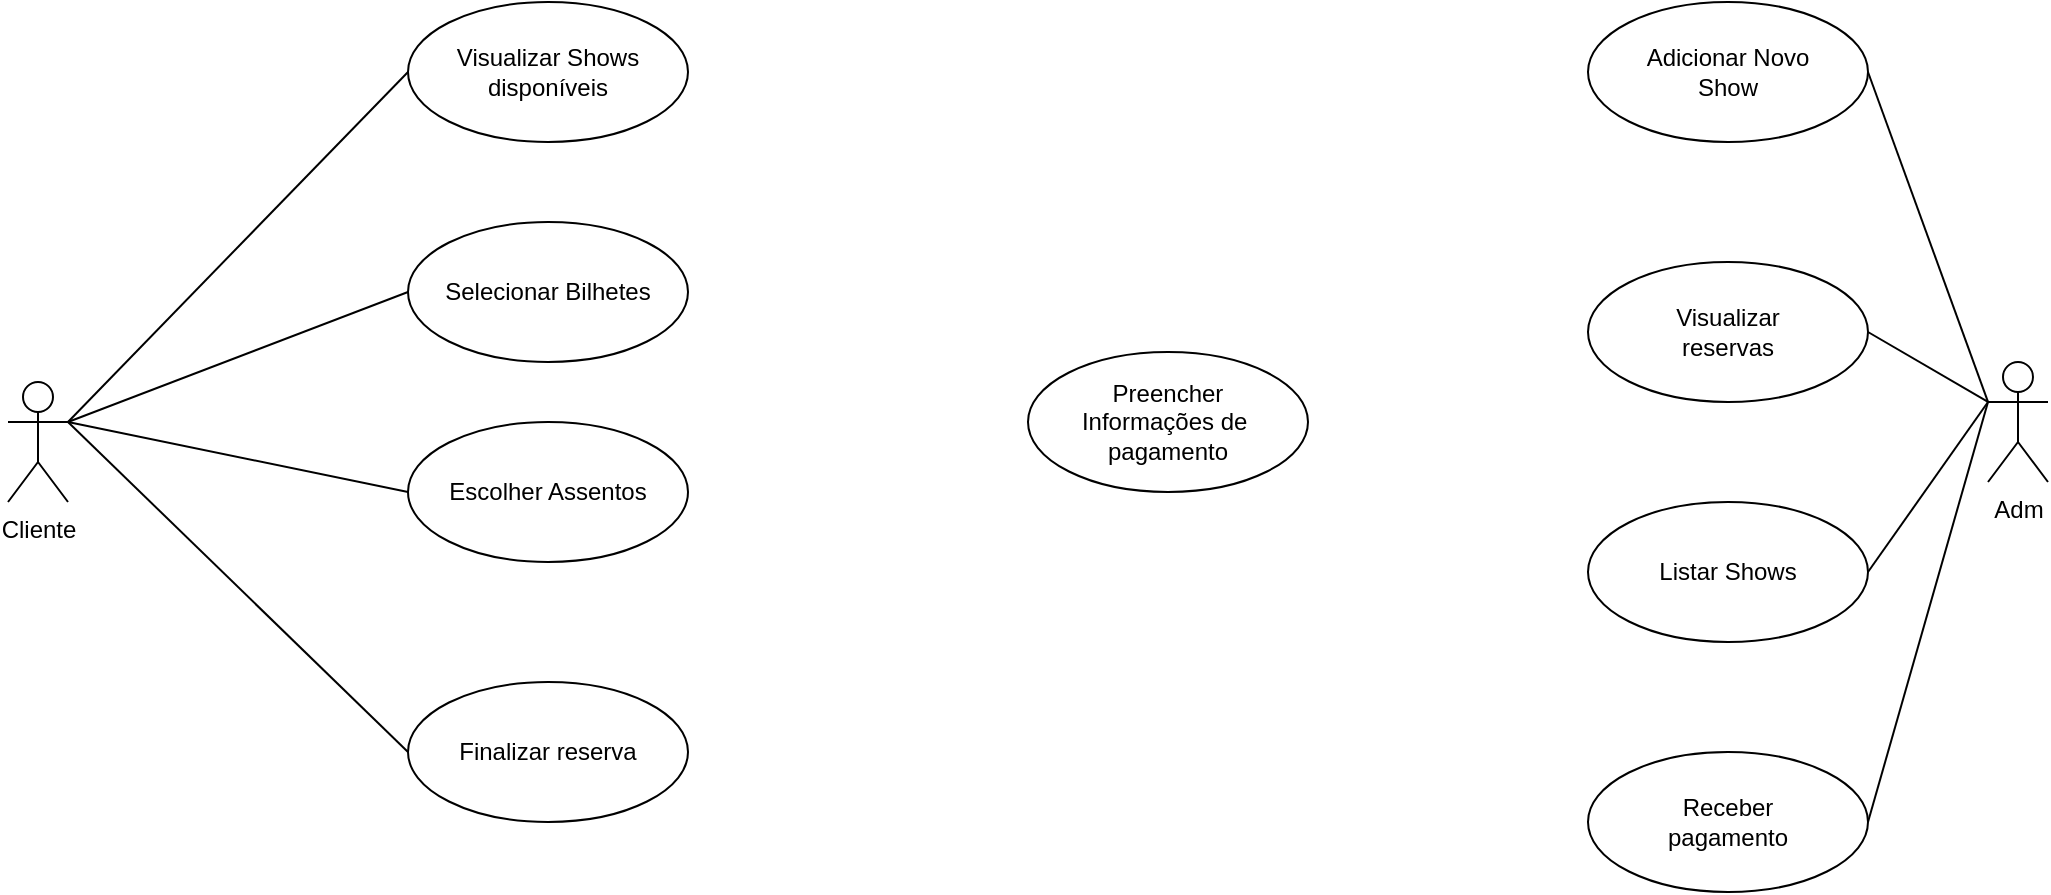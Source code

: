<mxfile version="21.6.9" type="github">
  <diagram name="Página-1" id="OyHrMm_QhPNNxFdXPSwV">
    <mxGraphModel dx="1122" dy="725" grid="1" gridSize="10" guides="1" tooltips="1" connect="1" arrows="1" fold="1" page="1" pageScale="1" pageWidth="827" pageHeight="1169" math="0" shadow="0">
      <root>
        <mxCell id="0" />
        <mxCell id="1" parent="0" />
        <mxCell id="Dy-57VyFhOuvi9j7-4jr-1" value="Cliente" style="shape=umlActor;verticalLabelPosition=bottom;verticalAlign=top;html=1;outlineConnect=0;" vertex="1" parent="1">
          <mxGeometry x="70" y="220" width="30" height="60" as="geometry" />
        </mxCell>
        <mxCell id="Dy-57VyFhOuvi9j7-4jr-2" value="Adm" style="shape=umlActor;verticalLabelPosition=bottom;verticalAlign=top;html=1;outlineConnect=0;" vertex="1" parent="1">
          <mxGeometry x="1060" y="210" width="30" height="60" as="geometry" />
        </mxCell>
        <mxCell id="Dy-57VyFhOuvi9j7-4jr-3" value="Visualizar Shows&lt;br&gt;disponíveis" style="ellipse;whiteSpace=wrap;html=1;" vertex="1" parent="1">
          <mxGeometry x="270" y="30" width="140" height="70" as="geometry" />
        </mxCell>
        <mxCell id="Dy-57VyFhOuvi9j7-4jr-4" value="Selecionar Bilhetes" style="ellipse;whiteSpace=wrap;html=1;" vertex="1" parent="1">
          <mxGeometry x="270" y="140" width="140" height="70" as="geometry" />
        </mxCell>
        <mxCell id="Dy-57VyFhOuvi9j7-4jr-5" value="Escolher Assentos" style="ellipse;whiteSpace=wrap;html=1;" vertex="1" parent="1">
          <mxGeometry x="270" y="240" width="140" height="70" as="geometry" />
        </mxCell>
        <mxCell id="Dy-57VyFhOuvi9j7-4jr-6" value="Finalizar reserva" style="ellipse;whiteSpace=wrap;html=1;" vertex="1" parent="1">
          <mxGeometry x="270" y="370" width="140" height="70" as="geometry" />
        </mxCell>
        <mxCell id="Dy-57VyFhOuvi9j7-4jr-7" value="Adicionar Novo&lt;br&gt;Show" style="ellipse;whiteSpace=wrap;html=1;" vertex="1" parent="1">
          <mxGeometry x="860" y="30" width="140" height="70" as="geometry" />
        </mxCell>
        <mxCell id="Dy-57VyFhOuvi9j7-4jr-8" value="Visualizar&lt;br&gt;reservas" style="ellipse;whiteSpace=wrap;html=1;" vertex="1" parent="1">
          <mxGeometry x="860" y="160" width="140" height="70" as="geometry" />
        </mxCell>
        <mxCell id="Dy-57VyFhOuvi9j7-4jr-11" value="" style="endArrow=none;html=1;rounded=0;exitX=1;exitY=0.333;exitDx=0;exitDy=0;exitPerimeter=0;entryX=0;entryY=0.5;entryDx=0;entryDy=0;" edge="1" parent="1" source="Dy-57VyFhOuvi9j7-4jr-1" target="Dy-57VyFhOuvi9j7-4jr-3">
          <mxGeometry width="50" height="50" relative="1" as="geometry">
            <mxPoint x="120" y="190" as="sourcePoint" />
            <mxPoint x="170" y="140" as="targetPoint" />
          </mxGeometry>
        </mxCell>
        <mxCell id="Dy-57VyFhOuvi9j7-4jr-12" value="" style="endArrow=none;html=1;rounded=0;exitX=1;exitY=0.333;exitDx=0;exitDy=0;exitPerimeter=0;entryX=0;entryY=0.5;entryDx=0;entryDy=0;" edge="1" parent="1" source="Dy-57VyFhOuvi9j7-4jr-1" target="Dy-57VyFhOuvi9j7-4jr-4">
          <mxGeometry width="50" height="50" relative="1" as="geometry">
            <mxPoint x="130" y="200" as="sourcePoint" />
            <mxPoint x="180" y="150" as="targetPoint" />
          </mxGeometry>
        </mxCell>
        <mxCell id="Dy-57VyFhOuvi9j7-4jr-13" value="" style="endArrow=none;html=1;rounded=0;exitX=1;exitY=0.333;exitDx=0;exitDy=0;exitPerimeter=0;entryX=0;entryY=0.5;entryDx=0;entryDy=0;" edge="1" parent="1" source="Dy-57VyFhOuvi9j7-4jr-1" target="Dy-57VyFhOuvi9j7-4jr-5">
          <mxGeometry width="50" height="50" relative="1" as="geometry">
            <mxPoint x="140" y="210" as="sourcePoint" />
            <mxPoint x="190" y="160" as="targetPoint" />
          </mxGeometry>
        </mxCell>
        <mxCell id="Dy-57VyFhOuvi9j7-4jr-14" value="" style="endArrow=none;html=1;rounded=0;exitX=1;exitY=0.333;exitDx=0;exitDy=0;exitPerimeter=0;entryX=0;entryY=0.5;entryDx=0;entryDy=0;" edge="1" parent="1" source="Dy-57VyFhOuvi9j7-4jr-1" target="Dy-57VyFhOuvi9j7-4jr-6">
          <mxGeometry width="50" height="50" relative="1" as="geometry">
            <mxPoint x="150" y="220" as="sourcePoint" />
            <mxPoint x="200" y="170" as="targetPoint" />
          </mxGeometry>
        </mxCell>
        <mxCell id="Dy-57VyFhOuvi9j7-4jr-15" value="" style="endArrow=none;html=1;rounded=0;exitX=1;exitY=0.5;exitDx=0;exitDy=0;entryX=0;entryY=0.333;entryDx=0;entryDy=0;entryPerimeter=0;" edge="1" parent="1" source="Dy-57VyFhOuvi9j7-4jr-7" target="Dy-57VyFhOuvi9j7-4jr-2">
          <mxGeometry width="50" height="50" relative="1" as="geometry">
            <mxPoint x="760" y="680" as="sourcePoint" />
            <mxPoint x="1060" y="240" as="targetPoint" />
          </mxGeometry>
        </mxCell>
        <mxCell id="Dy-57VyFhOuvi9j7-4jr-16" value="" style="endArrow=none;html=1;rounded=0;entryX=0;entryY=0.333;entryDx=0;entryDy=0;entryPerimeter=0;exitX=1;exitY=0.5;exitDx=0;exitDy=0;" edge="1" parent="1" source="Dy-57VyFhOuvi9j7-4jr-8" target="Dy-57VyFhOuvi9j7-4jr-2">
          <mxGeometry width="50" height="50" relative="1" as="geometry">
            <mxPoint x="770" y="690" as="sourcePoint" />
            <mxPoint x="830" y="190" as="targetPoint" />
          </mxGeometry>
        </mxCell>
        <mxCell id="Dy-57VyFhOuvi9j7-4jr-17" value="Listar Shows" style="ellipse;whiteSpace=wrap;html=1;" vertex="1" parent="1">
          <mxGeometry x="860" y="280" width="140" height="70" as="geometry" />
        </mxCell>
        <mxCell id="Dy-57VyFhOuvi9j7-4jr-18" value="Receber&lt;br&gt;pagamento" style="ellipse;whiteSpace=wrap;html=1;" vertex="1" parent="1">
          <mxGeometry x="860" y="405" width="140" height="70" as="geometry" />
        </mxCell>
        <mxCell id="Dy-57VyFhOuvi9j7-4jr-19" value="" style="endArrow=none;html=1;rounded=0;entryX=0;entryY=0.333;entryDx=0;entryDy=0;entryPerimeter=0;exitX=1;exitY=0.5;exitDx=0;exitDy=0;" edge="1" parent="1" source="Dy-57VyFhOuvi9j7-4jr-17" target="Dy-57VyFhOuvi9j7-4jr-2">
          <mxGeometry width="50" height="50" relative="1" as="geometry">
            <mxPoint x="1030" y="405" as="sourcePoint" />
            <mxPoint x="1090" y="330" as="targetPoint" />
          </mxGeometry>
        </mxCell>
        <mxCell id="Dy-57VyFhOuvi9j7-4jr-20" value="" style="endArrow=none;html=1;rounded=0;entryX=0;entryY=0.333;entryDx=0;entryDy=0;entryPerimeter=0;exitX=1;exitY=0.5;exitDx=0;exitDy=0;" edge="1" parent="1" source="Dy-57VyFhOuvi9j7-4jr-18" target="Dy-57VyFhOuvi9j7-4jr-2">
          <mxGeometry width="50" height="50" relative="1" as="geometry">
            <mxPoint x="1020" y="555" as="sourcePoint" />
            <mxPoint x="1080" y="480" as="targetPoint" />
          </mxGeometry>
        </mxCell>
        <mxCell id="Dy-57VyFhOuvi9j7-4jr-21" value="Preencher&lt;br&gt;Informações de&amp;nbsp;&lt;br&gt;pagamento" style="ellipse;whiteSpace=wrap;html=1;" vertex="1" parent="1">
          <mxGeometry x="580" y="205" width="140" height="70" as="geometry" />
        </mxCell>
      </root>
    </mxGraphModel>
  </diagram>
</mxfile>
